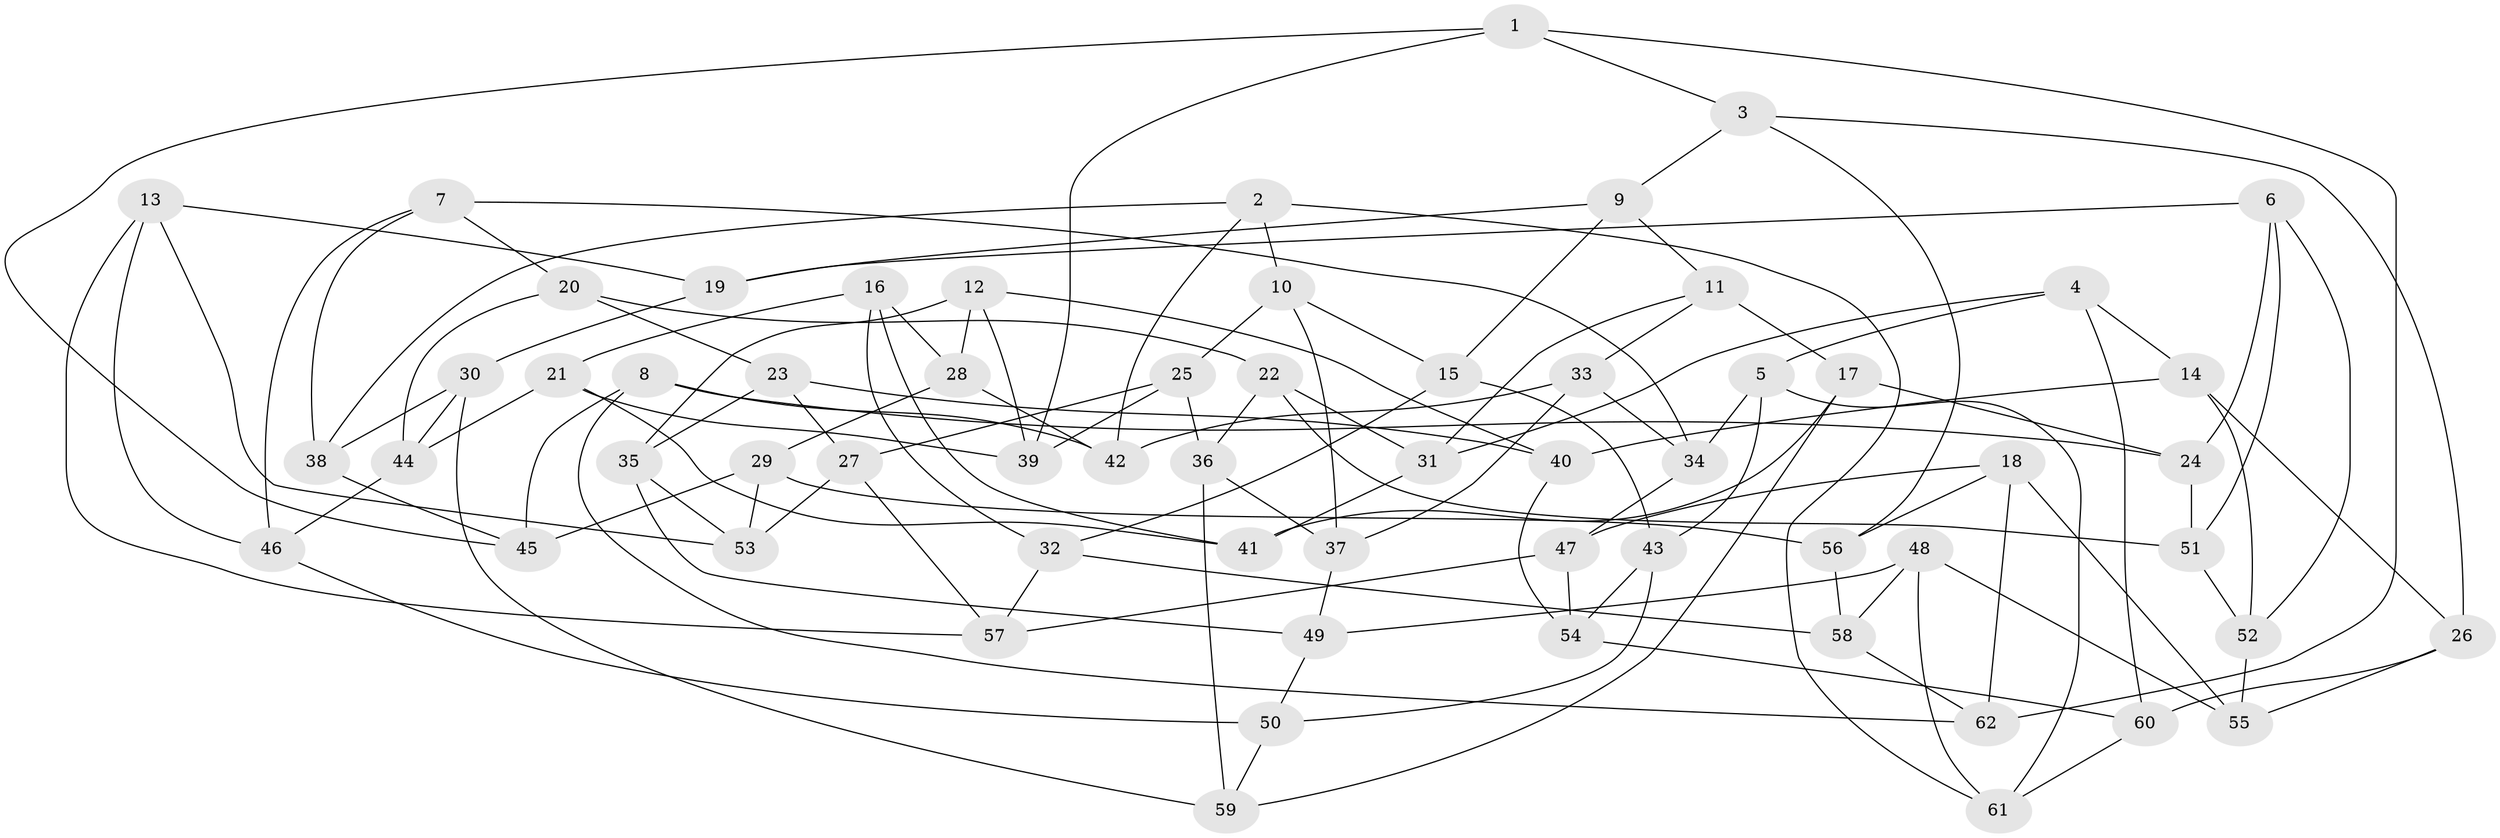 // coarse degree distribution, {3: 0.3333333333333333, 4: 0.2777777777777778, 2: 0.1111111111111111, 6: 0.1111111111111111, 8: 0.05555555555555555, 11: 0.05555555555555555, 5: 0.05555555555555555}
// Generated by graph-tools (version 1.1) at 2025/03/03/04/25 22:03:37]
// undirected, 62 vertices, 124 edges
graph export_dot {
graph [start="1"]
  node [color=gray90,style=filled];
  1;
  2;
  3;
  4;
  5;
  6;
  7;
  8;
  9;
  10;
  11;
  12;
  13;
  14;
  15;
  16;
  17;
  18;
  19;
  20;
  21;
  22;
  23;
  24;
  25;
  26;
  27;
  28;
  29;
  30;
  31;
  32;
  33;
  34;
  35;
  36;
  37;
  38;
  39;
  40;
  41;
  42;
  43;
  44;
  45;
  46;
  47;
  48;
  49;
  50;
  51;
  52;
  53;
  54;
  55;
  56;
  57;
  58;
  59;
  60;
  61;
  62;
  1 -- 45;
  1 -- 3;
  1 -- 62;
  1 -- 39;
  2 -- 38;
  2 -- 42;
  2 -- 10;
  2 -- 61;
  3 -- 56;
  3 -- 26;
  3 -- 9;
  4 -- 5;
  4 -- 31;
  4 -- 14;
  4 -- 60;
  5 -- 34;
  5 -- 61;
  5 -- 43;
  6 -- 19;
  6 -- 24;
  6 -- 52;
  6 -- 51;
  7 -- 20;
  7 -- 46;
  7 -- 34;
  7 -- 38;
  8 -- 24;
  8 -- 62;
  8 -- 42;
  8 -- 45;
  9 -- 15;
  9 -- 19;
  9 -- 11;
  10 -- 25;
  10 -- 37;
  10 -- 15;
  11 -- 33;
  11 -- 31;
  11 -- 17;
  12 -- 39;
  12 -- 40;
  12 -- 35;
  12 -- 28;
  13 -- 57;
  13 -- 19;
  13 -- 53;
  13 -- 46;
  14 -- 26;
  14 -- 52;
  14 -- 40;
  15 -- 43;
  15 -- 32;
  16 -- 41;
  16 -- 32;
  16 -- 28;
  16 -- 21;
  17 -- 24;
  17 -- 59;
  17 -- 41;
  18 -- 62;
  18 -- 47;
  18 -- 56;
  18 -- 55;
  19 -- 30;
  20 -- 44;
  20 -- 22;
  20 -- 23;
  21 -- 44;
  21 -- 39;
  21 -- 41;
  22 -- 36;
  22 -- 51;
  22 -- 31;
  23 -- 27;
  23 -- 40;
  23 -- 35;
  24 -- 51;
  25 -- 36;
  25 -- 27;
  25 -- 39;
  26 -- 60;
  26 -- 55;
  27 -- 57;
  27 -- 53;
  28 -- 29;
  28 -- 42;
  29 -- 53;
  29 -- 45;
  29 -- 56;
  30 -- 59;
  30 -- 44;
  30 -- 38;
  31 -- 41;
  32 -- 58;
  32 -- 57;
  33 -- 37;
  33 -- 42;
  33 -- 34;
  34 -- 47;
  35 -- 53;
  35 -- 49;
  36 -- 59;
  36 -- 37;
  37 -- 49;
  38 -- 45;
  40 -- 54;
  43 -- 50;
  43 -- 54;
  44 -- 46;
  46 -- 50;
  47 -- 54;
  47 -- 57;
  48 -- 49;
  48 -- 55;
  48 -- 58;
  48 -- 61;
  49 -- 50;
  50 -- 59;
  51 -- 52;
  52 -- 55;
  54 -- 60;
  56 -- 58;
  58 -- 62;
  60 -- 61;
}
